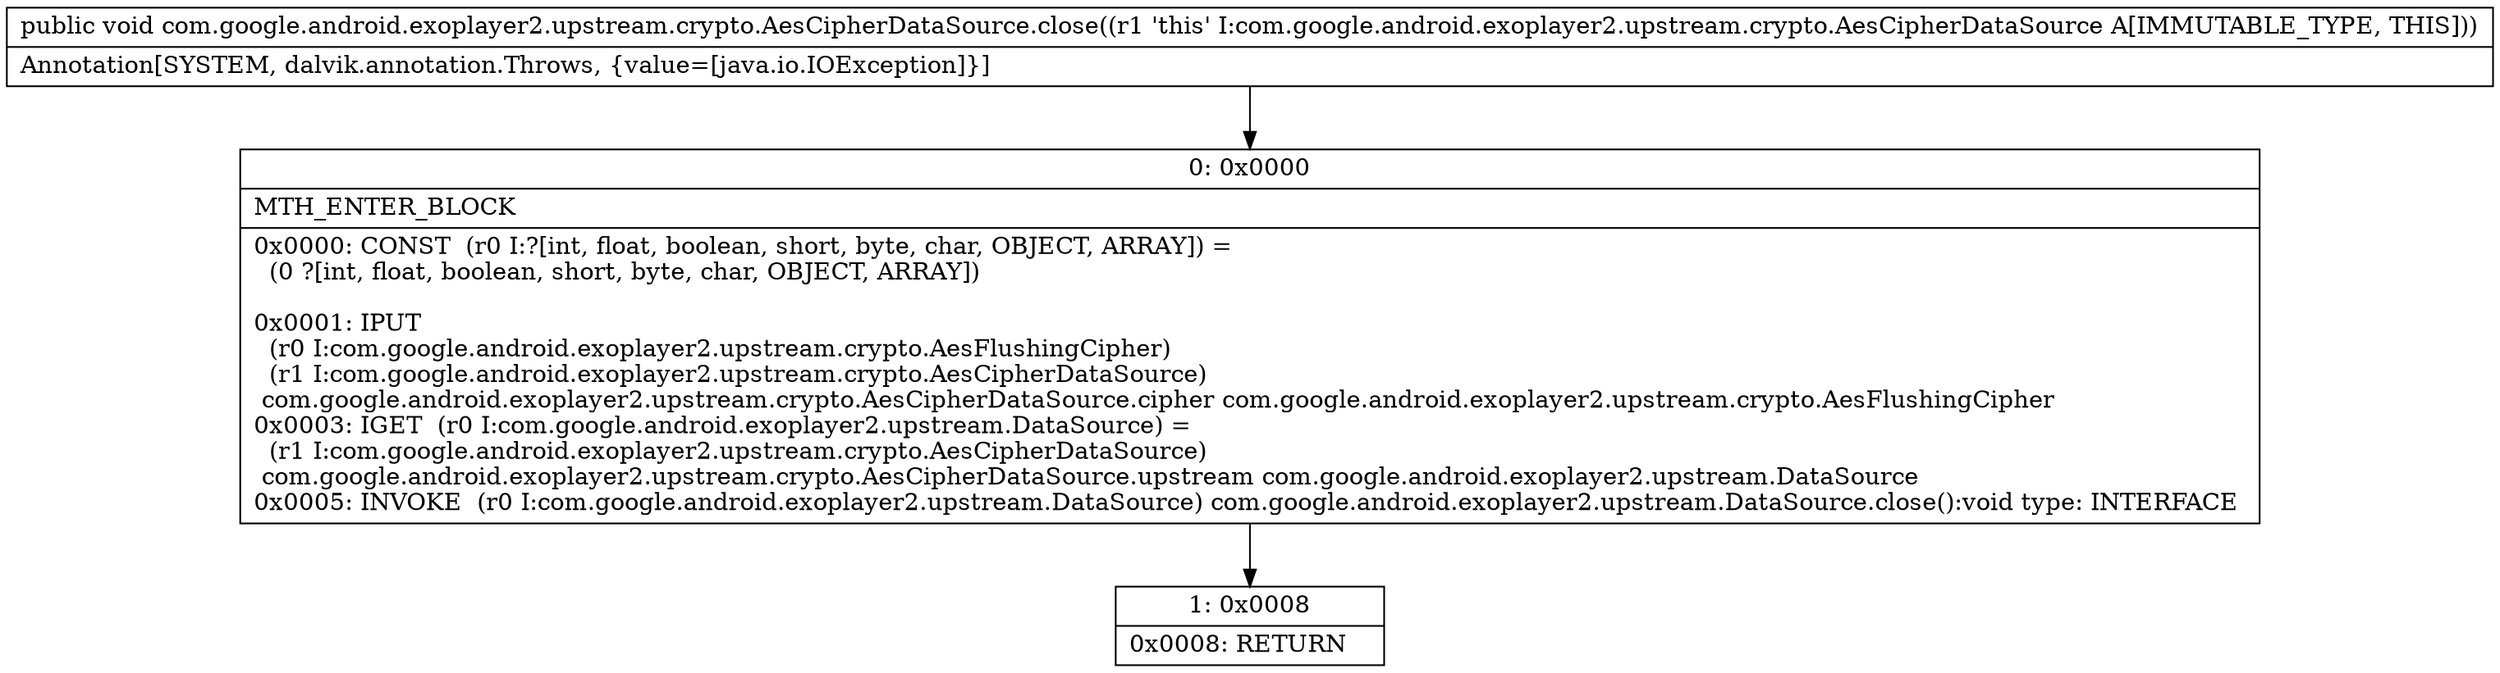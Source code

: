 digraph "CFG forcom.google.android.exoplayer2.upstream.crypto.AesCipherDataSource.close()V" {
Node_0 [shape=record,label="{0\:\ 0x0000|MTH_ENTER_BLOCK\l|0x0000: CONST  (r0 I:?[int, float, boolean, short, byte, char, OBJECT, ARRAY]) = \l  (0 ?[int, float, boolean, short, byte, char, OBJECT, ARRAY])\l \l0x0001: IPUT  \l  (r0 I:com.google.android.exoplayer2.upstream.crypto.AesFlushingCipher)\l  (r1 I:com.google.android.exoplayer2.upstream.crypto.AesCipherDataSource)\l com.google.android.exoplayer2.upstream.crypto.AesCipherDataSource.cipher com.google.android.exoplayer2.upstream.crypto.AesFlushingCipher \l0x0003: IGET  (r0 I:com.google.android.exoplayer2.upstream.DataSource) = \l  (r1 I:com.google.android.exoplayer2.upstream.crypto.AesCipherDataSource)\l com.google.android.exoplayer2.upstream.crypto.AesCipherDataSource.upstream com.google.android.exoplayer2.upstream.DataSource \l0x0005: INVOKE  (r0 I:com.google.android.exoplayer2.upstream.DataSource) com.google.android.exoplayer2.upstream.DataSource.close():void type: INTERFACE \l}"];
Node_1 [shape=record,label="{1\:\ 0x0008|0x0008: RETURN   \l}"];
MethodNode[shape=record,label="{public void com.google.android.exoplayer2.upstream.crypto.AesCipherDataSource.close((r1 'this' I:com.google.android.exoplayer2.upstream.crypto.AesCipherDataSource A[IMMUTABLE_TYPE, THIS]))  | Annotation[SYSTEM, dalvik.annotation.Throws, \{value=[java.io.IOException]\}]\l}"];
MethodNode -> Node_0;
Node_0 -> Node_1;
}

